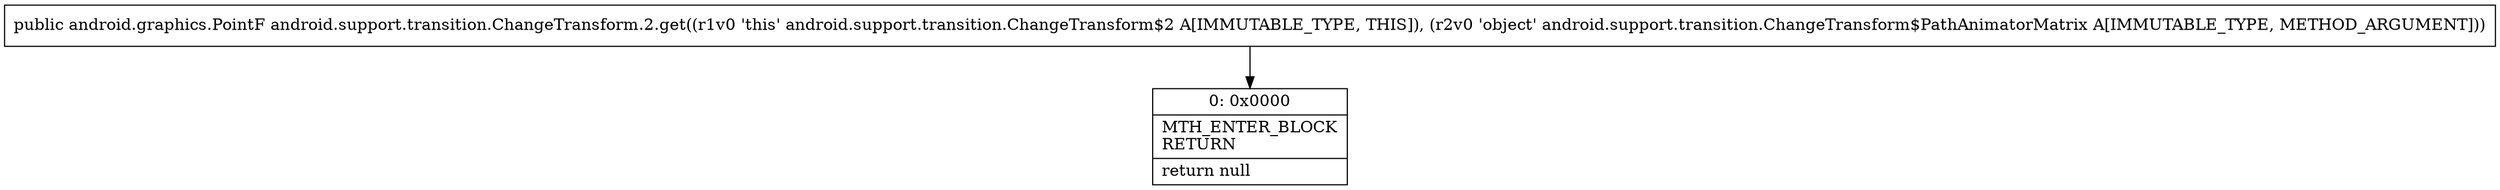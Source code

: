 digraph "CFG forandroid.support.transition.ChangeTransform.2.get(Landroid\/support\/transition\/ChangeTransform$PathAnimatorMatrix;)Landroid\/graphics\/PointF;" {
Node_0 [shape=record,label="{0\:\ 0x0000|MTH_ENTER_BLOCK\lRETURN\l|return null\l}"];
MethodNode[shape=record,label="{public android.graphics.PointF android.support.transition.ChangeTransform.2.get((r1v0 'this' android.support.transition.ChangeTransform$2 A[IMMUTABLE_TYPE, THIS]), (r2v0 'object' android.support.transition.ChangeTransform$PathAnimatorMatrix A[IMMUTABLE_TYPE, METHOD_ARGUMENT])) }"];
MethodNode -> Node_0;
}

